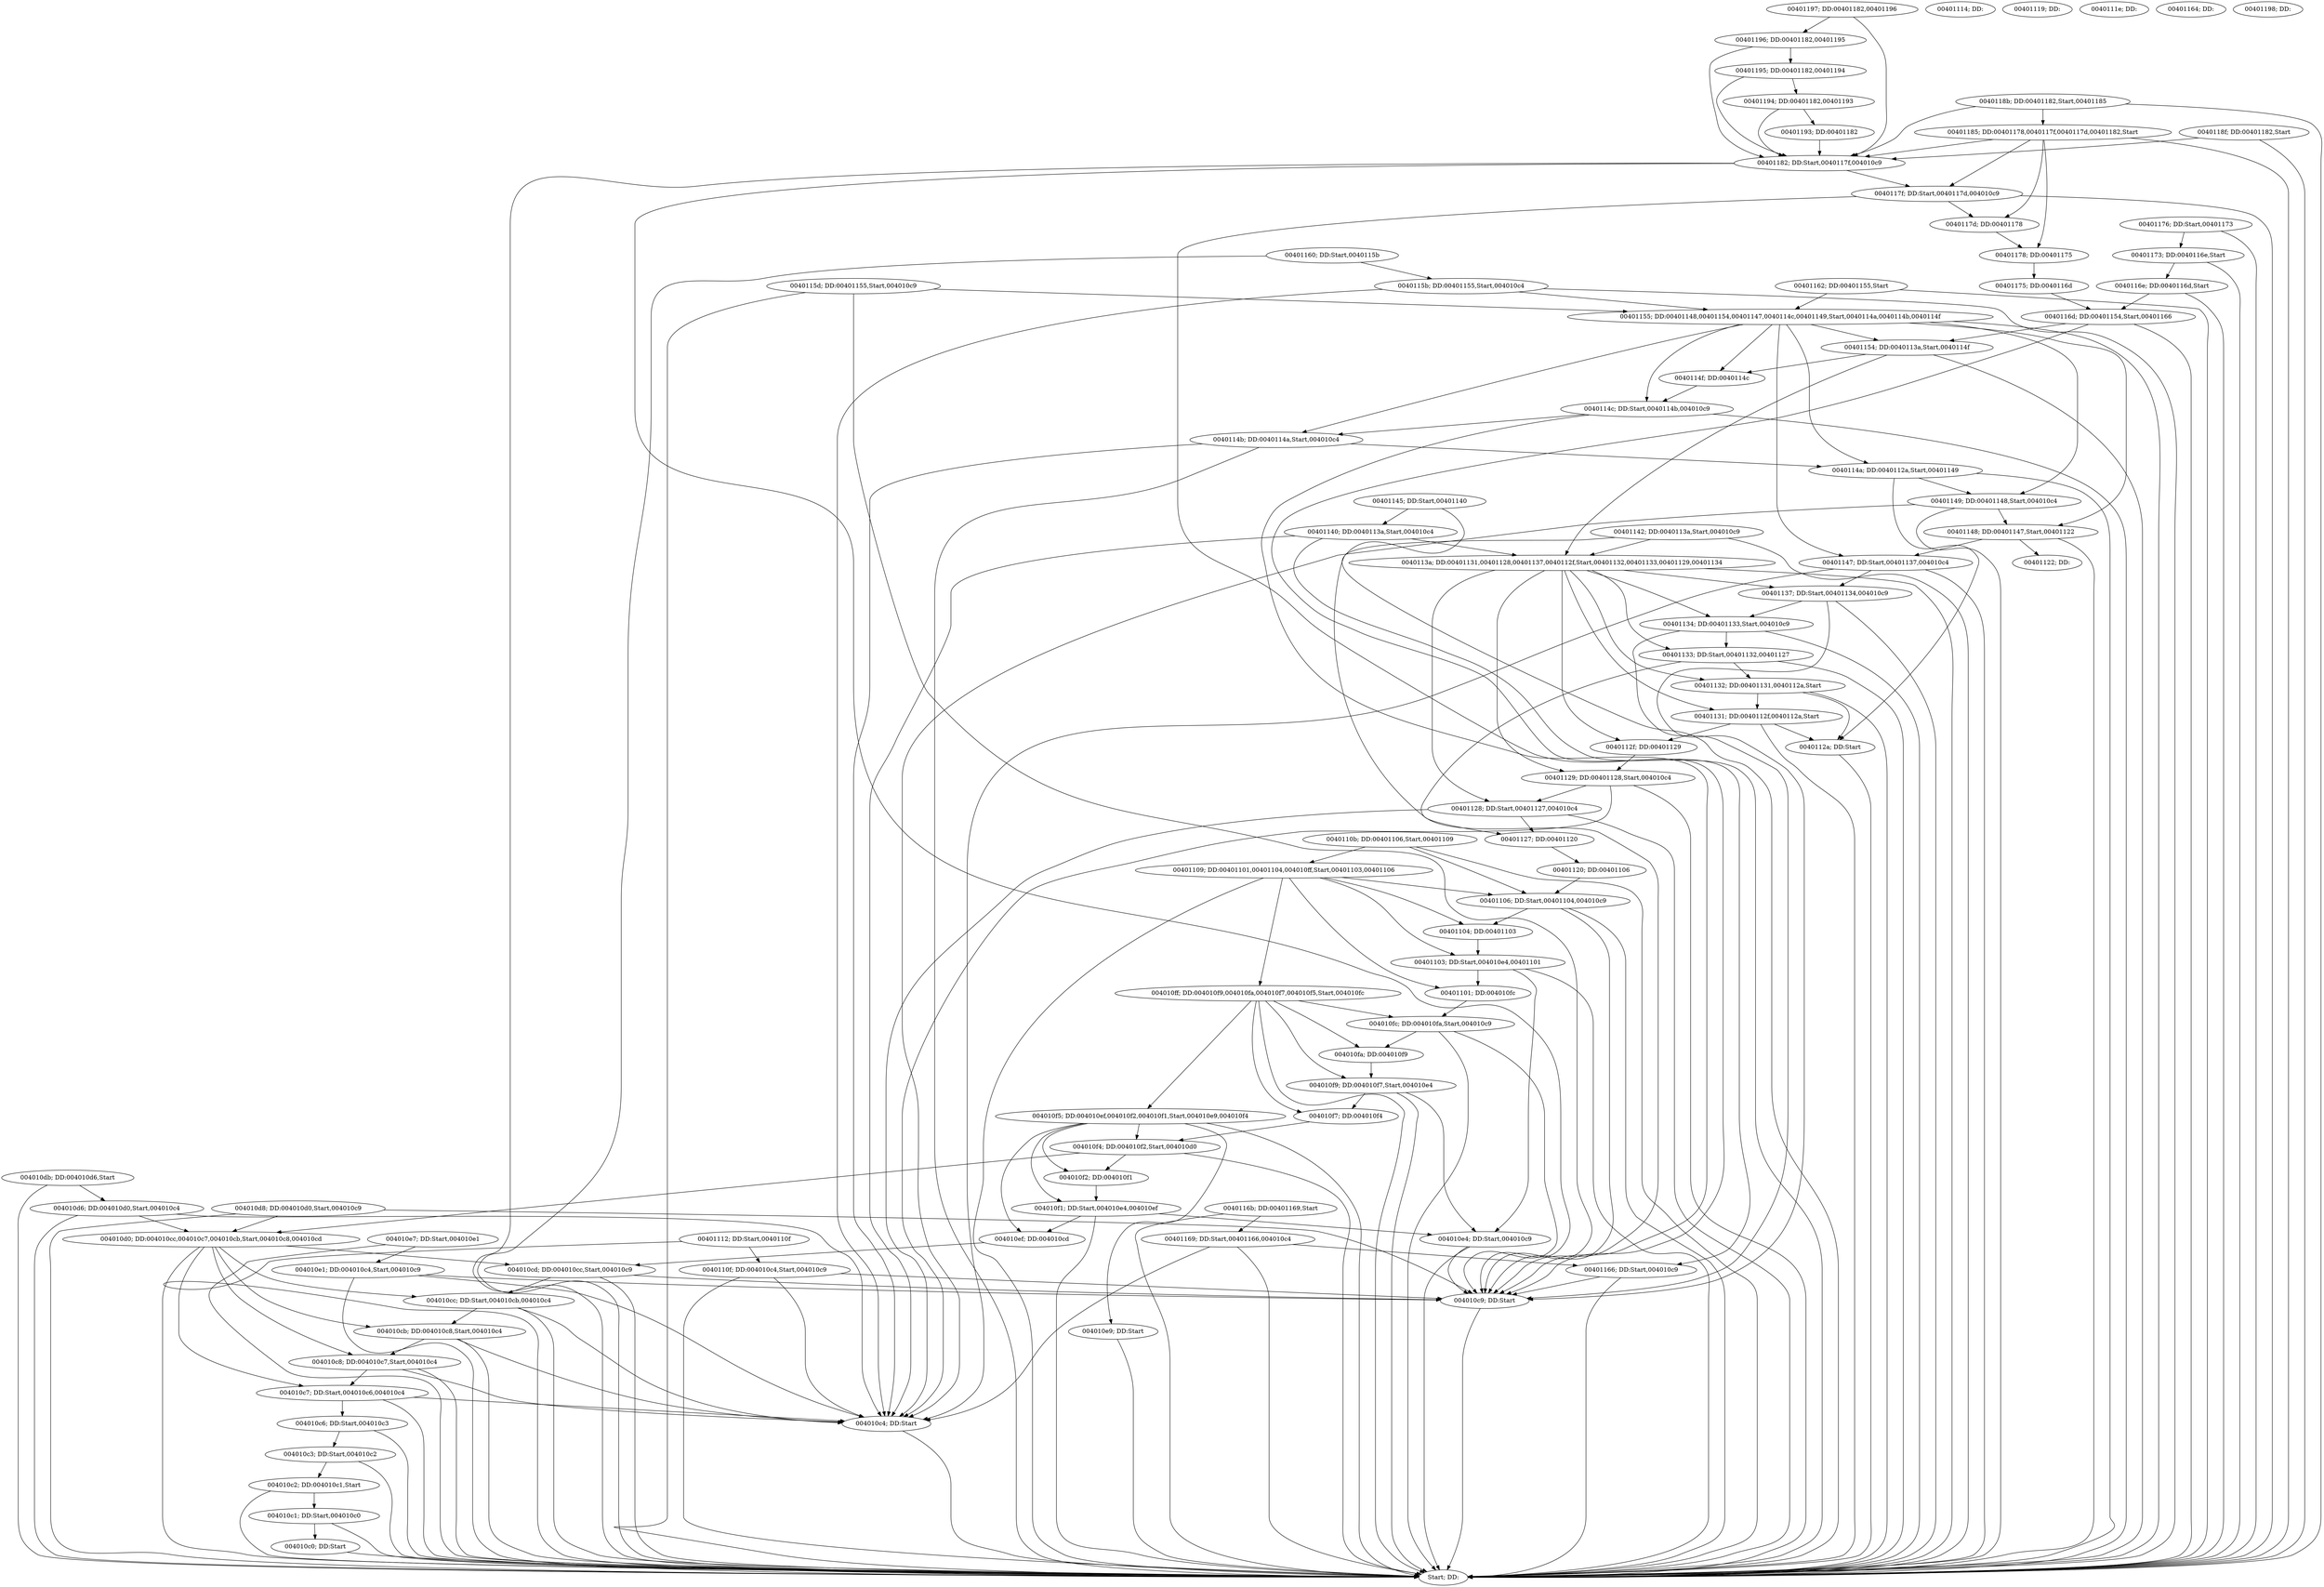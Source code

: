 digraph {
	n0 [label="Start; DD:"]
	n1 [label="004010c0; DD:Start"]
	n2 [label="004010c1; DD:Start,004010c0"]
	n3 [label="004010c2; DD:004010c1,Start"]
	n4 [label="004010c3; DD:Start,004010c2"]
	n5 [label="004010c4; DD:Start"]
	n6 [label="004010c6; DD:Start,004010c3"]
	n7 [label="004010c7; DD:Start,004010c6,004010c4"]
	n8 [label="004010c8; DD:004010c7,Start,004010c4"]
	n9 [label="004010c9; DD:Start"]
	n10 [label="004010cb; DD:004010c8,Start,004010c4"]
	n11 [label="004010cc; DD:Start,004010cb,004010c4"]
	n12 [label="004010cd; DD:004010cc,Start,004010c9"]
	n13 [label="004010d0; DD:004010cc,004010c7,004010cb,Start,004010c8,004010cd"]
	n14 [label="004010d6; DD:004010d0,Start,004010c4"]
	n15 [label="004010d8; DD:004010d0,Start,004010c9"]
	n16 [label="004010db; DD:004010d6,Start"]
	n17 [label="004010e1; DD:004010c4,Start,004010c9"]
	n18 [label="004010e4; DD:Start,004010c9"]
	n19 [label="004010e7; DD:Start,004010e1"]
	n20 [label="004010e9; DD:Start"]
	n21 [label="004010ef; DD:004010cd"]
	n22 [label="004010f1; DD:Start,004010e4,004010ef"]
	n23 [label="004010f2; DD:004010f1"]
	n24 [label="004010f4; DD:004010f2,Start,004010d0"]
	n25 [label="004010f5; DD:004010ef,004010f2,004010f1,Start,004010e9,004010f4"]
	n26 [label="004010f7; DD:004010f4"]
	n27 [label="004010f9; DD:004010f7,Start,004010e4"]
	n28 [label="004010fa; DD:004010f9"]
	n29 [label="004010fc; DD:004010fa,Start,004010c9"]
	n30 [label="004010ff; DD:004010f9,004010fa,004010f7,004010f5,Start,004010fc"]
	n31 [label="00401101; DD:004010fc"]
	n32 [label="00401103; DD:Start,004010e4,00401101"]
	n33 [label="00401104; DD:00401103"]
	n34 [label="00401106; DD:Start,00401104,004010c9"]
	n35 [label="00401109; DD:00401101,00401104,004010ff,Start,00401103,00401106"]
	n36 [label="0040110b; DD:00401106,Start,00401109"]
	n37 [label="0040110f; DD:004010c4,Start,004010c9"]
	n38 [label="00401112; DD:Start,0040110f"]
	n39 [label="00401114; DD:"]
	n40 [label="00401119; DD:"]
	n41 [label="0040111e; DD:"]
	n42 [label="00401120; DD:00401106"]
	n43 [label="00401122; DD:"]
	n44 [label="00401127; DD:00401120"]
	n45 [label="00401128; DD:Start,00401127,004010c4"]
	n46 [label="00401129; DD:00401128,Start,004010c4"]
	n47 [label="0040112a; DD:Start"]
	n48 [label="0040112f; DD:00401129"]
	n49 [label="00401131; DD:0040112f,0040112a,Start"]
	n50 [label="00401132; DD:00401131,0040112a,Start"]
	n51 [label="00401133; DD:Start,00401132,00401127"]
	n52 [label="00401134; DD:00401133,Start,004010c9"]
	n53 [label="00401137; DD:Start,00401134,004010c9"]
	n54 [label="0040113a; DD:00401131,00401128,00401137,0040112f,Start,00401132,00401133,00401129,00401134"]
	n55 [label="00401140; DD:0040113a,Start,004010c4"]
	n56 [label="00401142; DD:0040113a,Start,004010c9"]
	n57 [label="00401145; DD:Start,00401140"]
	n58 [label="00401147; DD:Start,00401137,004010c4"]
	n59 [label="00401148; DD:00401147,Start,00401122"]
	n60 [label="00401149; DD:00401148,Start,004010c4"]
	n61 [label="0040114a; DD:0040112a,Start,00401149"]
	n62 [label="0040114b; DD:0040114a,Start,004010c4"]
	n63 [label="0040114c; DD:Start,0040114b,004010c9"]
	n64 [label="0040114f; DD:0040114c"]
	n65 [label="00401154; DD:0040113a,Start,0040114f"]
	n66 [label="00401155; DD:00401148,00401154,00401147,0040114c,00401149,Start,0040114a,0040114b,0040114f"]
	n67 [label="0040115b; DD:00401155,Start,004010c4"]
	n68 [label="0040115d; DD:00401155,Start,004010c9"]
	n69 [label="00401160; DD:Start,0040115b"]
	n70 [label="00401162; DD:00401155,Start"]
	n71 [label="00401164; DD:"]
	n72 [label="00401166; DD:Start,004010c9"]
	n73 [label="00401169; DD:Start,00401166,004010c4"]
	n74 [label="0040116b; DD:00401169,Start"]
	n75 [label="0040116d; DD:00401154,Start,00401166"]
	n76 [label="0040116e; DD:0040116d,Start"]
	n77 [label="00401173; DD:0040116e,Start"]
	n78 [label="00401175; DD:0040116d"]
	n79 [label="00401176; DD:Start,00401173"]
	n80 [label="00401178; DD:00401175"]
	n81 [label="0040117d; DD:00401178"]
	n82 [label="0040117f; DD:Start,0040117d,004010c9"]
	n83 [label="00401182; DD:Start,0040117f,004010c9"]
	n84 [label="00401185; DD:00401178,0040117f,0040117d,00401182,Start"]
	n85 [label="0040118b; DD:00401182,Start,00401185"]
	n86 [label="0040118f; DD:00401182,Start"]
	n87 [label="00401193; DD:00401182"]
	n88 [label="00401194; DD:00401182,00401193"]
	n89 [label="00401195; DD:00401182,00401194"]
	n90 [label="00401196; DD:00401182,00401195"]
	n91 [label="00401197; DD:00401182,00401196"]
	n92 [label="00401198; DD:"]

	n1 -> n0
	n2 -> n0
	n3 -> n0
	n4 -> n0
	n5 -> n0
	n6 -> n0
	n7 -> n0
	n8 -> n0
	n9 -> n0
	n10 -> n0
	n11 -> n0
	n12 -> n0
	n13 -> n0
	n13 -> n12
	n13 -> n11
	n13 -> n10
	n13 -> n8
	n13 -> n7
	n14 -> n0
	n15 -> n0
	n16 -> n0
	n17 -> n0
	n18 -> n0
	n19 -> n0
	n20 -> n0
	n22 -> n0
	n24 -> n0
	n25 -> n0
	n25 -> n24
	n25 -> n23
	n25 -> n22
	n25 -> n21
	n27 -> n0
	n29 -> n0
	n30 -> n0
	n30 -> n29
	n30 -> n28
	n30 -> n27
	n30 -> n26
	n32 -> n0
	n34 -> n0
	n35 -> n0
	n35 -> n34
	n35 -> n33
	n35 -> n32
	n35 -> n31
	n36 -> n0
	n37 -> n0
	n38 -> n0
	n45 -> n0
	n46 -> n0
	n47 -> n0
	n49 -> n0
	n50 -> n0
	n51 -> n0
	n52 -> n0
	n53 -> n0
	n54 -> n0
	n54 -> n53
	n54 -> n52
	n54 -> n51
	n54 -> n50
	n54 -> n49
	n54 -> n48
	n54 -> n46
	n54 -> n45
	n55 -> n0
	n56 -> n0
	n57 -> n0
	n58 -> n0
	n59 -> n0
	n60 -> n0
	n61 -> n0
	n62 -> n0
	n63 -> n0
	n65 -> n0
	n66 -> n0
	n66 -> n65
	n66 -> n64
	n66 -> n63
	n66 -> n62
	n66 -> n61
	n66 -> n60
	n66 -> n59
	n66 -> n58
	n67 -> n0
	n68 -> n0
	n69 -> n0
	n70 -> n0
	n72 -> n0
	n73 -> n0
	n74 -> n0
	n75 -> n0
	n76 -> n0
	n76 -> n75
	n77 -> n0
	n79 -> n0
	n82 -> n0
	n83 -> n0
	n84 -> n0
	n84 -> n83
	n84 -> n82
	n84 -> n81
	n84 -> n80
	n85 -> n0
	n86 -> n0
	n2 -> n1
	n3 -> n2
	n4 -> n3
	n6 -> n4
	n7 -> n5
	n7 -> n6
	n8 -> n5
	n8 -> n7
	n10 -> n5
	n10 -> n8
	n11 -> n5
	n11 -> n10
	n12 -> n9
	n12 -> n11
	n14 -> n5
	n14 -> n13
	n15 -> n9
	n15 -> n13
	n16 -> n14
	n17 -> n9
	n17 -> n5
	n18 -> n9
	n19 -> n17
	n21 -> n12
	n22 -> n21
	n22 -> n18
	n23 -> n22
	n24 -> n13
	n24 -> n23
	n25 -> n20
	n26 -> n24
	n27 -> n26
	n27 -> n18
	n28 -> n27
	n29 -> n9
	n29 -> n28
	n30 -> n25
	n31 -> n29
	n32 -> n31
	n32 -> n18
	n33 -> n32
	n34 -> n9
	n34 -> n33
	n35 -> n30
	n36 -> n35
	n36 -> n34
	n37 -> n9
	n37 -> n5
	n38 -> n37
	n42 -> n34
	n44 -> n42
	n45 -> n5
	n45 -> n44
	n46 -> n5
	n46 -> n45
	n48 -> n46
	n49 -> n47
	n49 -> n48
	n50 -> n47
	n50 -> n49
	n51 -> n44
	n51 -> n50
	n52 -> n9
	n52 -> n51
	n53 -> n9
	n53 -> n52
	n55 -> n5
	n55 -> n54
	n56 -> n9
	n56 -> n54
	n57 -> n55
	n58 -> n5
	n58 -> n53
	n59 -> n58
	n59 -> n43
	n60 -> n5
	n60 -> n59
	n61 -> n47
	n61 -> n60
	n62 -> n5
	n62 -> n61
	n63 -> n9
	n63 -> n62
	n64 -> n63
	n65 -> n54
	n65 -> n64
	n67 -> n5
	n67 -> n66
	n68 -> n9
	n68 -> n66
	n69 -> n67
	n70 -> n66
	n72 -> n9
	n73 -> n5
	n73 -> n72
	n74 -> n73
	n75 -> n72
	n75 -> n65
	n77 -> n76
	n78 -> n75
	n79 -> n77
	n80 -> n78
	n81 -> n80
	n82 -> n9
	n82 -> n81
	n83 -> n9
	n83 -> n82
	n85 -> n84
	n85 -> n83
	n86 -> n83
	n87 -> n83
	n88 -> n87
	n88 -> n83
	n89 -> n88
	n89 -> n83
	n90 -> n89
	n90 -> n83
	n91 -> n90
	n91 -> n83

}